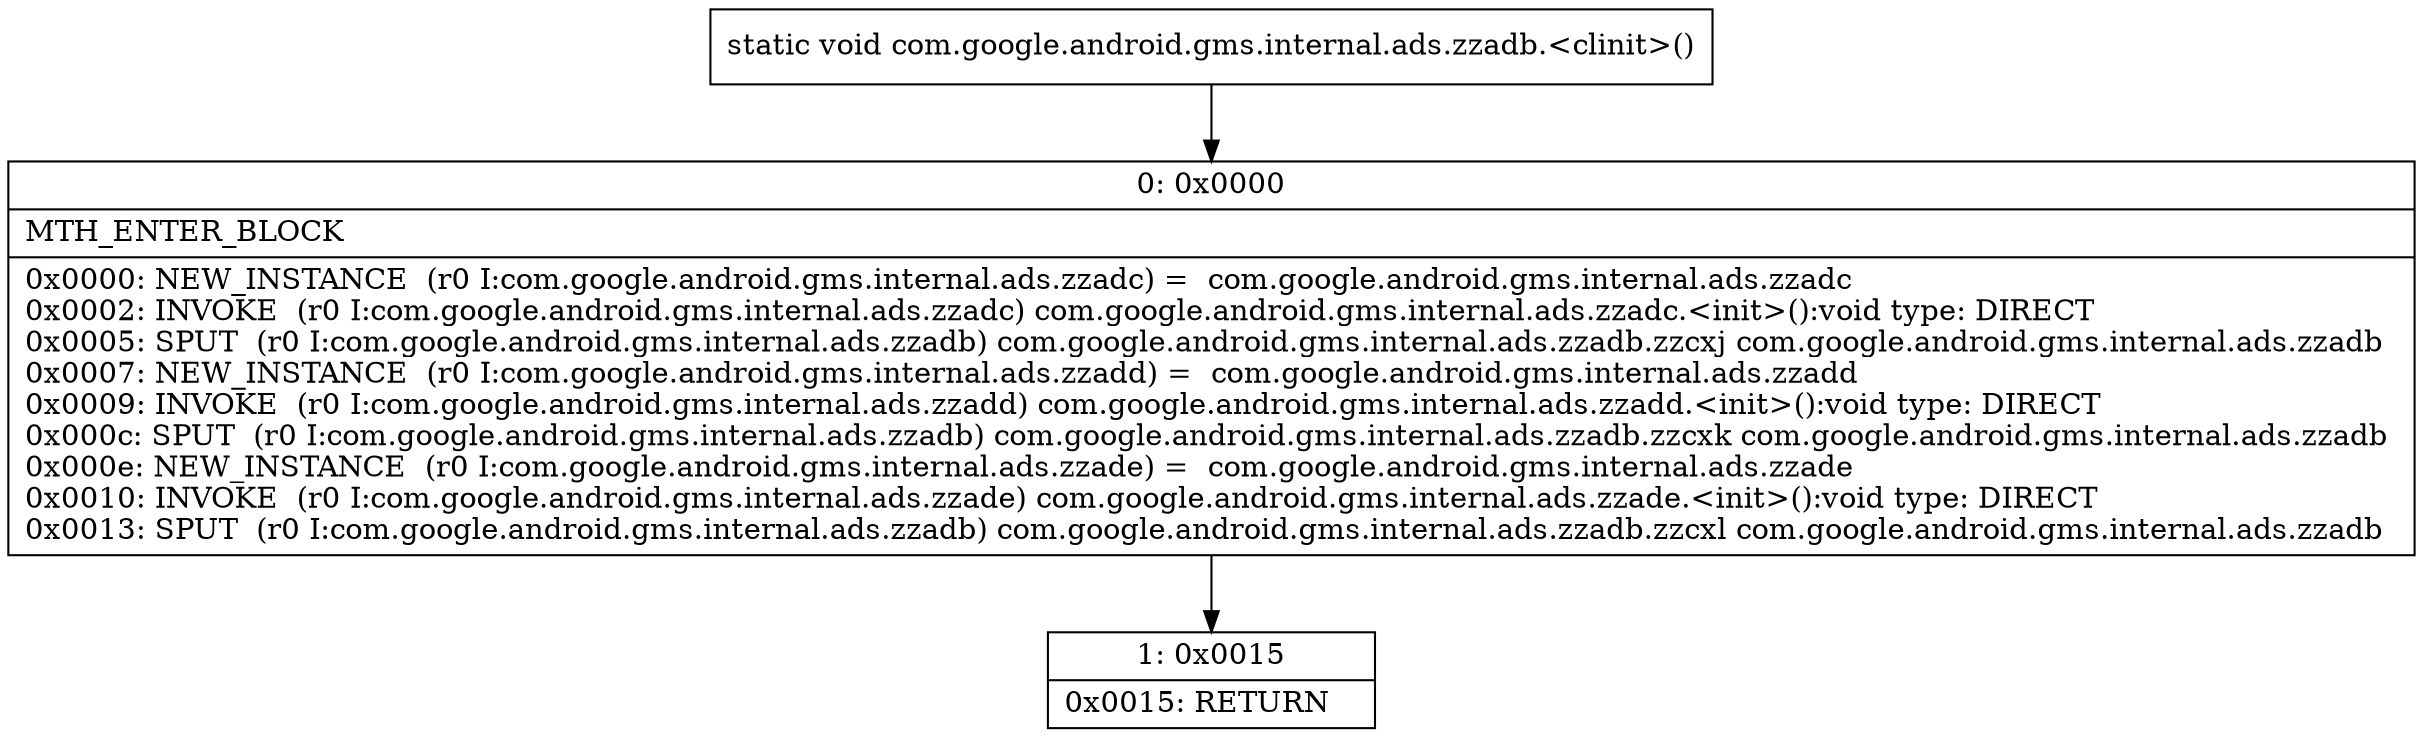 digraph "CFG forcom.google.android.gms.internal.ads.zzadb.\<clinit\>()V" {
Node_0 [shape=record,label="{0\:\ 0x0000|MTH_ENTER_BLOCK\l|0x0000: NEW_INSTANCE  (r0 I:com.google.android.gms.internal.ads.zzadc) =  com.google.android.gms.internal.ads.zzadc \l0x0002: INVOKE  (r0 I:com.google.android.gms.internal.ads.zzadc) com.google.android.gms.internal.ads.zzadc.\<init\>():void type: DIRECT \l0x0005: SPUT  (r0 I:com.google.android.gms.internal.ads.zzadb) com.google.android.gms.internal.ads.zzadb.zzcxj com.google.android.gms.internal.ads.zzadb \l0x0007: NEW_INSTANCE  (r0 I:com.google.android.gms.internal.ads.zzadd) =  com.google.android.gms.internal.ads.zzadd \l0x0009: INVOKE  (r0 I:com.google.android.gms.internal.ads.zzadd) com.google.android.gms.internal.ads.zzadd.\<init\>():void type: DIRECT \l0x000c: SPUT  (r0 I:com.google.android.gms.internal.ads.zzadb) com.google.android.gms.internal.ads.zzadb.zzcxk com.google.android.gms.internal.ads.zzadb \l0x000e: NEW_INSTANCE  (r0 I:com.google.android.gms.internal.ads.zzade) =  com.google.android.gms.internal.ads.zzade \l0x0010: INVOKE  (r0 I:com.google.android.gms.internal.ads.zzade) com.google.android.gms.internal.ads.zzade.\<init\>():void type: DIRECT \l0x0013: SPUT  (r0 I:com.google.android.gms.internal.ads.zzadb) com.google.android.gms.internal.ads.zzadb.zzcxl com.google.android.gms.internal.ads.zzadb \l}"];
Node_1 [shape=record,label="{1\:\ 0x0015|0x0015: RETURN   \l}"];
MethodNode[shape=record,label="{static void com.google.android.gms.internal.ads.zzadb.\<clinit\>() }"];
MethodNode -> Node_0;
Node_0 -> Node_1;
}

